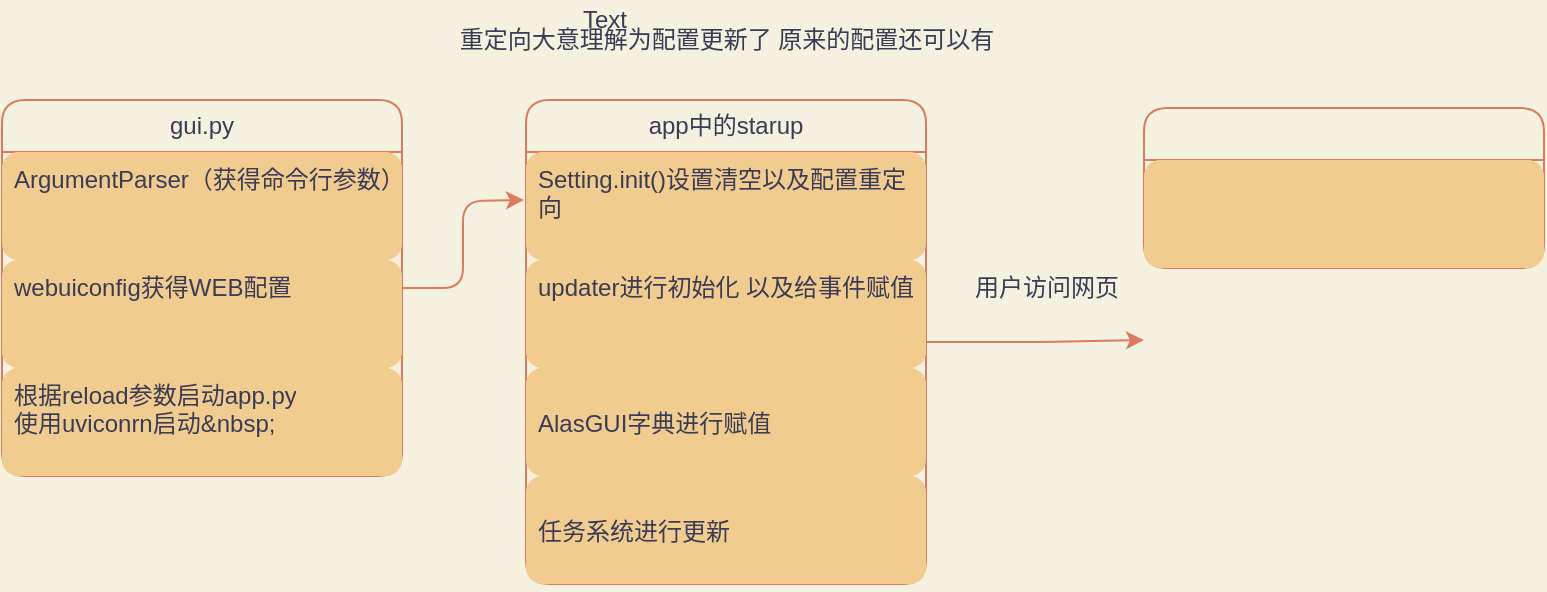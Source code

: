 <mxfile version="18.0.6" type="github">
  <diagram id="FVm69CzN_h85lXlvuJzs" name="Page-1">
    <mxGraphModel dx="3519" dy="539" grid="1" gridSize="10" guides="1" tooltips="1" connect="1" arrows="1" fold="1" page="1" pageScale="1" pageWidth="827" pageHeight="1169" background="#F4F1DE" math="0" shadow="0">
      <root>
        <mxCell id="0" />
        <mxCell id="1" parent="0" />
        <mxCell id="_43DGBzI_nXKlMJYh1tM-48" style="edgeStyle=orthogonalEdgeStyle;rounded=1;orthogonalLoop=1;jettySize=auto;html=1;entryX=0;entryY=0.5;entryDx=0;entryDy=0;fontFamily=Helvetica;fontSize=12;fontColor=#393C56;startSize=26;strokeColor=#E07A5F;fillColor=#F2CC8F;" edge="1" parent="1" source="_43DGBzI_nXKlMJYh1tM-2">
          <mxGeometry relative="1" as="geometry">
            <mxPoint x="-2220" y="120" as="targetPoint" />
          </mxGeometry>
        </mxCell>
        <mxCell id="_43DGBzI_nXKlMJYh1tM-2" value="gui.py" style="swimlane;fontStyle=0;childLayout=stackLayout;horizontal=1;startSize=26;fillColor=none;horizontalStack=0;resizeParent=1;resizeParentMax=0;resizeLast=0;collapsible=1;marginBottom=0;strokeColor=#E07A5F;fontColor=#393C56;rounded=1;whiteSpace=wrap;html=1;textDirection=ltr;align=center;fontFamily=Helvetica;" vertex="1" parent="1">
          <mxGeometry x="-2481" y="70" width="200" height="188" as="geometry" />
        </mxCell>
        <mxCell id="_43DGBzI_nXKlMJYh1tM-3" value="ArgumentParser（获得命令行参数）" style="text;strokeColor=none;fillColor=#F2CC8F;align=left;verticalAlign=top;spacingLeft=4;spacingRight=4;overflow=hidden;rotatable=0;points=[[0,0.5],[1,0.5]];portConstraint=eastwest;rounded=1;glass=0;fontColor=#393C56;whiteSpace=wrap;" vertex="1" parent="_43DGBzI_nXKlMJYh1tM-2">
          <mxGeometry y="26" width="200" height="54" as="geometry" />
        </mxCell>
        <mxCell id="_43DGBzI_nXKlMJYh1tM-36" value="webuiconfig获得WEB配置" style="text;strokeColor=none;fillColor=#F2CC8F;align=left;verticalAlign=top;spacingLeft=4;spacingRight=4;overflow=hidden;rotatable=0;points=[[0,0.5],[1,0.5]];portConstraint=eastwest;rounded=1;glass=0;fontColor=#393C56;whiteSpace=wrap;" vertex="1" parent="_43DGBzI_nXKlMJYh1tM-2">
          <mxGeometry y="80" width="200" height="54" as="geometry" />
        </mxCell>
        <mxCell id="_43DGBzI_nXKlMJYh1tM-35" value="根据reload参数启动app.py&#xa;使用uviconrn启动&amp;nbsp;&#xa;&#xa;" style="text;strokeColor=none;fillColor=#F2CC8F;align=left;verticalAlign=top;spacingLeft=4;spacingRight=4;overflow=hidden;rotatable=0;points=[[0,0.5],[1,0.5]];portConstraint=eastwest;rounded=1;glass=0;fontColor=#393C56;whiteSpace=wrap;" vertex="1" parent="_43DGBzI_nXKlMJYh1tM-2">
          <mxGeometry y="134" width="200" height="54" as="geometry" />
        </mxCell>
        <mxCell id="_43DGBzI_nXKlMJYh1tM-65" style="edgeStyle=orthogonalEdgeStyle;rounded=1;orthogonalLoop=1;jettySize=auto;html=1;exitX=1;exitY=0.5;exitDx=0;exitDy=0;fontFamily=Helvetica;fontSize=12;fontColor=#393C56;startSize=26;strokeColor=#E07A5F;fillColor=#F2CC8F;" edge="1" parent="1" source="_43DGBzI_nXKlMJYh1tM-53">
          <mxGeometry relative="1" as="geometry">
            <mxPoint x="-1910" y="190" as="targetPoint" />
          </mxGeometry>
        </mxCell>
        <mxCell id="_43DGBzI_nXKlMJYh1tM-53" value="app中的starup" style="swimlane;fontStyle=0;childLayout=stackLayout;horizontal=1;startSize=26;fillColor=none;horizontalStack=0;resizeParent=1;resizeParentMax=0;resizeLast=0;collapsible=1;marginBottom=0;strokeColor=#E07A5F;fontColor=#393C56;rounded=1;whiteSpace=wrap;html=1;textDirection=ltr;align=center;fontFamily=Helvetica;" vertex="1" parent="1">
          <mxGeometry x="-2219" y="70" width="200" height="242" as="geometry" />
        </mxCell>
        <mxCell id="_43DGBzI_nXKlMJYh1tM-54" value="Setting.init()设置清空以及配置重定向&#xa;&#xa;" style="text;strokeColor=none;fillColor=#F2CC8F;align=left;verticalAlign=top;spacingLeft=4;spacingRight=4;overflow=hidden;rotatable=0;points=[[0,0.5],[1,0.5]];portConstraint=eastwest;rounded=1;glass=0;fontColor=#393C56;whiteSpace=wrap;" vertex="1" parent="_43DGBzI_nXKlMJYh1tM-53">
          <mxGeometry y="26" width="200" height="54" as="geometry" />
        </mxCell>
        <mxCell id="_43DGBzI_nXKlMJYh1tM-62" value="updater进行初始化 以及给事件赋值" style="text;strokeColor=none;fillColor=#F2CC8F;align=left;verticalAlign=top;spacingLeft=4;spacingRight=4;overflow=hidden;rotatable=0;points=[[0,0.5],[1,0.5]];portConstraint=eastwest;rounded=1;glass=0;fontColor=#393C56;whiteSpace=wrap;" vertex="1" parent="_43DGBzI_nXKlMJYh1tM-53">
          <mxGeometry y="80" width="200" height="54" as="geometry" />
        </mxCell>
        <mxCell id="_43DGBzI_nXKlMJYh1tM-63" value="&#xa;AlasGUI字典进行赋值&#xa;" style="text;strokeColor=none;fillColor=#F2CC8F;align=left;verticalAlign=top;spacingLeft=4;spacingRight=4;overflow=hidden;rotatable=0;points=[[0,0.5],[1,0.5]];portConstraint=eastwest;rounded=1;glass=0;fontColor=#393C56;whiteSpace=wrap;" vertex="1" parent="_43DGBzI_nXKlMJYh1tM-53">
          <mxGeometry y="134" width="200" height="54" as="geometry" />
        </mxCell>
        <mxCell id="_43DGBzI_nXKlMJYh1tM-64" value="&#xa;任务系统进行更新" style="text;strokeColor=none;fillColor=#F2CC8F;align=left;verticalAlign=top;spacingLeft=4;spacingRight=4;overflow=hidden;rotatable=0;points=[[0,0.5],[1,0.5]];portConstraint=eastwest;rounded=1;glass=0;fontColor=#393C56;whiteSpace=wrap;" vertex="1" parent="_43DGBzI_nXKlMJYh1tM-53">
          <mxGeometry y="188" width="200" height="54" as="geometry" />
        </mxCell>
        <mxCell id="_43DGBzI_nXKlMJYh1tM-58" value="Text" style="text;html=1;resizable=0;autosize=1;align=center;verticalAlign=middle;points=[];fillColor=none;strokeColor=none;rounded=0;fontFamily=Helvetica;fontSize=12;fontColor=#393C56;startSize=26;" vertex="1" parent="1">
          <mxGeometry x="-2200" y="20" width="40" height="20" as="geometry" />
        </mxCell>
        <mxCell id="_43DGBzI_nXKlMJYh1tM-59" value="重定向大意理解为配置更新了 原来的配置还可以有" style="text;html=1;align=center;verticalAlign=middle;resizable=0;points=[];autosize=1;strokeColor=none;fillColor=none;fontSize=12;fontFamily=Helvetica;fontColor=#393C56;" vertex="1" parent="1">
          <mxGeometry x="-2259" y="30" width="280" height="20" as="geometry" />
        </mxCell>
        <mxCell id="_43DGBzI_nXKlMJYh1tM-66" value="用户访问网页" style="text;html=1;resizable=0;autosize=1;align=center;verticalAlign=middle;points=[];fillColor=none;strokeColor=none;rounded=0;fontFamily=Helvetica;fontSize=12;fontColor=#393C56;startSize=26;" vertex="1" parent="1">
          <mxGeometry x="-2004" y="154" width="90" height="20" as="geometry" />
        </mxCell>
        <mxCell id="_43DGBzI_nXKlMJYh1tM-67" value="" style="swimlane;fontStyle=0;childLayout=stackLayout;horizontal=1;startSize=26;fillColor=none;horizontalStack=0;resizeParent=1;resizeParentMax=0;resizeLast=0;collapsible=1;marginBottom=0;strokeColor=#E07A5F;fontColor=#393C56;rounded=1;whiteSpace=wrap;html=1;textDirection=ltr;align=center;fontFamily=Helvetica;fontSize=12;" vertex="1" parent="1">
          <mxGeometry x="-1910" y="74" width="200" height="80" as="geometry" />
        </mxCell>
        <mxCell id="_43DGBzI_nXKlMJYh1tM-68" value="" style="text;strokeColor=none;fillColor=#F2CC8F;align=center;verticalAlign=top;spacingLeft=4;spacingRight=4;overflow=hidden;rotatable=0;points=[[0,0.5],[1,0.5]];portConstraint=eastwest;rounded=1;glass=0;fontColor=#393C56;whiteSpace=wrap;fontFamily=Helvetica;fontSize=12;startSize=26;html=1;" vertex="1" parent="_43DGBzI_nXKlMJYh1tM-67">
          <mxGeometry y="26" width="200" height="54" as="geometry" />
        </mxCell>
      </root>
    </mxGraphModel>
  </diagram>
</mxfile>
